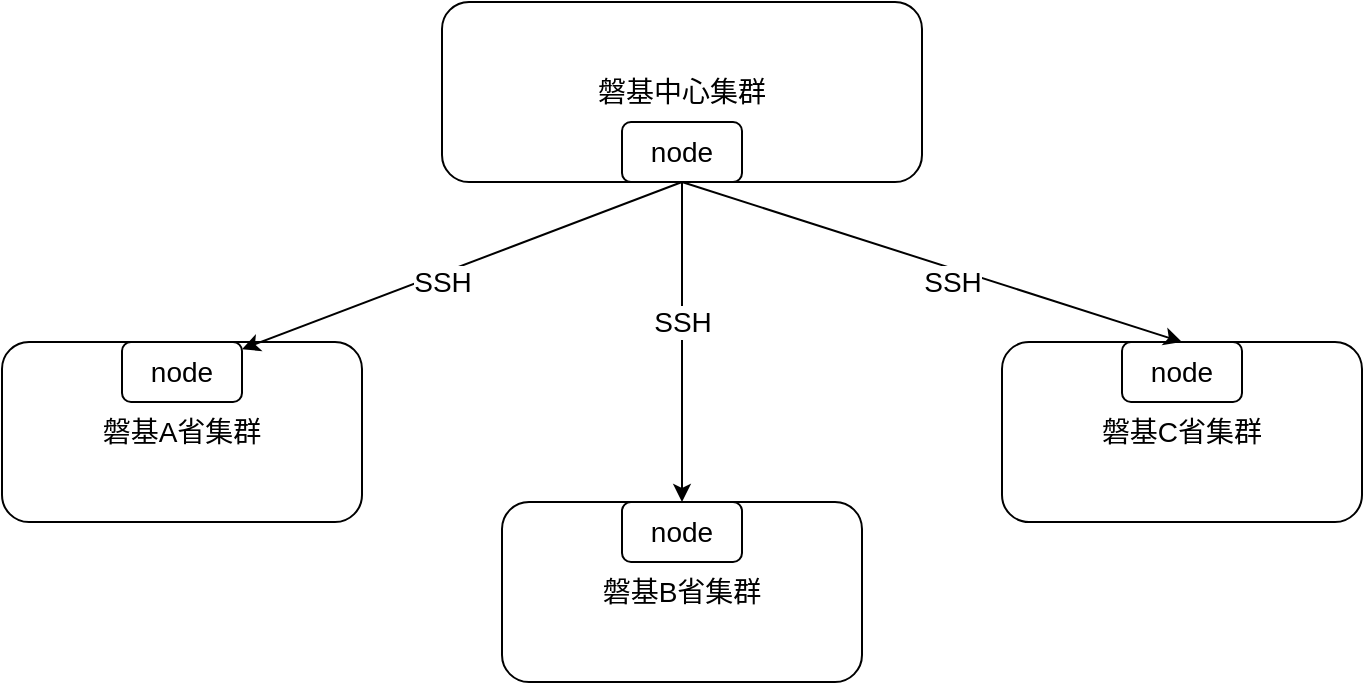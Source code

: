 <mxfile version="17.4.0" type="github" pages="4"><diagram id="fpG9a0Fd5jT_DbfkCWp9" name="Page-2"><mxGraphModel dx="903" dy="545" grid="1" gridSize="10" guides="1" tooltips="1" connect="1" arrows="1" fold="1" page="1" pageScale="1" pageWidth="827" pageHeight="1169" math="0" shadow="0"><root><mxCell id="0"/><mxCell id="1" parent="0"/><mxCell id="OCzzBBmQhsp9oeiTnfJS-1" value="磐基中心集群" style="rounded=1;whiteSpace=wrap;html=1;fontSize=14;" parent="1" vertex="1"><mxGeometry x="280" y="80" width="240" height="90" as="geometry"/></mxCell><mxCell id="OCzzBBmQhsp9oeiTnfJS-2" value="node" style="rounded=1;whiteSpace=wrap;html=1;fontSize=14;" parent="1" vertex="1"><mxGeometry x="370" y="140" width="60" height="30" as="geometry"/></mxCell><mxCell id="OCzzBBmQhsp9oeiTnfJS-3" value="磐基A省集群" style="rounded=1;whiteSpace=wrap;html=1;fontSize=14;" parent="1" vertex="1"><mxGeometry x="60" y="250" width="180" height="90" as="geometry"/></mxCell><mxCell id="OCzzBBmQhsp9oeiTnfJS-4" value="node" style="rounded=1;whiteSpace=wrap;html=1;fontSize=14;" parent="1" vertex="1"><mxGeometry x="120" y="250" width="60" height="30" as="geometry"/></mxCell><mxCell id="OCzzBBmQhsp9oeiTnfJS-5" value="磐基B省集群" style="rounded=1;whiteSpace=wrap;html=1;fontSize=14;" parent="1" vertex="1"><mxGeometry x="310" y="330" width="180" height="90" as="geometry"/></mxCell><mxCell id="OCzzBBmQhsp9oeiTnfJS-6" value="磐基C省集群" style="rounded=1;whiteSpace=wrap;html=1;fontSize=14;" parent="1" vertex="1"><mxGeometry x="560" y="250" width="180" height="90" as="geometry"/></mxCell><mxCell id="OCzzBBmQhsp9oeiTnfJS-8" value="node" style="rounded=1;whiteSpace=wrap;html=1;fontSize=14;" parent="1" vertex="1"><mxGeometry x="370" y="330" width="60" height="30" as="geometry"/></mxCell><mxCell id="OCzzBBmQhsp9oeiTnfJS-9" value="node" style="rounded=1;whiteSpace=wrap;html=1;fontSize=14;" parent="1" vertex="1"><mxGeometry x="620" y="250" width="60" height="30" as="geometry"/></mxCell><mxCell id="OCzzBBmQhsp9oeiTnfJS-10" value="" style="endArrow=classic;html=1;rounded=0;fontSize=14;exitX=0.5;exitY=1;exitDx=0;exitDy=0;entryX=0.5;entryY=0;entryDx=0;entryDy=0;" parent="1" source="OCzzBBmQhsp9oeiTnfJS-2" target="OCzzBBmQhsp9oeiTnfJS-8" edge="1"><mxGeometry width="50" height="50" relative="1" as="geometry"><mxPoint x="390" y="310" as="sourcePoint"/><mxPoint x="440" y="260" as="targetPoint"/></mxGeometry></mxCell><mxCell id="OCzzBBmQhsp9oeiTnfJS-11" value="SSH" style="edgeLabel;html=1;align=center;verticalAlign=middle;resizable=0;points=[];fontSize=14;" parent="OCzzBBmQhsp9oeiTnfJS-10" vertex="1" connectable="0"><mxGeometry x="-0.25" y="-1" relative="1" as="geometry"><mxPoint x="1" y="10" as="offset"/></mxGeometry></mxCell><mxCell id="OCzzBBmQhsp9oeiTnfJS-12" value="" style="endArrow=classic;html=1;rounded=0;fontSize=14;exitX=0.5;exitY=1;exitDx=0;exitDy=0;" parent="1" source="OCzzBBmQhsp9oeiTnfJS-2" target="OCzzBBmQhsp9oeiTnfJS-4" edge="1"><mxGeometry width="50" height="50" relative="1" as="geometry"><mxPoint x="180" y="200" as="sourcePoint"/><mxPoint x="230" y="150" as="targetPoint"/></mxGeometry></mxCell><mxCell id="OCzzBBmQhsp9oeiTnfJS-13" value="SSH" style="edgeLabel;html=1;align=center;verticalAlign=middle;resizable=0;points=[];fontSize=14;" parent="OCzzBBmQhsp9oeiTnfJS-12" vertex="1" connectable="0"><mxGeometry x="0.323" y="1" relative="1" as="geometry"><mxPoint x="25" y="-6" as="offset"/></mxGeometry></mxCell><mxCell id="OCzzBBmQhsp9oeiTnfJS-14" value="" style="endArrow=classic;html=1;rounded=0;fontSize=14;exitX=0.5;exitY=1;exitDx=0;exitDy=0;entryX=0.5;entryY=0;entryDx=0;entryDy=0;" parent="1" source="OCzzBBmQhsp9oeiTnfJS-2" target="OCzzBBmQhsp9oeiTnfJS-9" edge="1"><mxGeometry width="50" height="50" relative="1" as="geometry"><mxPoint x="390" y="310" as="sourcePoint"/><mxPoint x="440" y="260" as="targetPoint"/></mxGeometry></mxCell><mxCell id="OCzzBBmQhsp9oeiTnfJS-15" value="SSH" style="edgeLabel;html=1;align=center;verticalAlign=middle;resizable=0;points=[];fontSize=14;" parent="OCzzBBmQhsp9oeiTnfJS-14" vertex="1" connectable="0"><mxGeometry x="0.077" relative="1" as="geometry"><mxPoint y="7" as="offset"/></mxGeometry></mxCell></root></mxGraphModel></diagram><diagram id="AvX6oeR8gS3RE65MOCOJ" name="Page-1"><mxGraphModel dx="903" dy="489" grid="1" gridSize="10" guides="1" tooltips="1" connect="1" arrows="1" fold="1" page="1" pageScale="1" pageWidth="827" pageHeight="1169" math="0" shadow="0"><root><mxCell id="0"/><mxCell id="1" parent="0"/><mxCell id="yPzmGDKSbPOlciQ_axit-1" value="&lt;font style=&quot;font-size: 18px&quot;&gt;磐舟GitOps(argocd)&lt;/font&gt;" style="rounded=1;whiteSpace=wrap;html=1;" vertex="1" parent="1"><mxGeometry x="270" y="80" width="210" height="90" as="geometry"/></mxCell><mxCell id="yPzmGDKSbPOlciQ_axit-2" value="&lt;font style=&quot;font-size: 14px&quot;&gt;cloudcore&lt;/font&gt;" style="rounded=1;whiteSpace=wrap;html=1;fontSize=18;" vertex="1" parent="1"><mxGeometry x="335" y="140" width="80" height="30" as="geometry"/></mxCell><mxCell id="yPzmGDKSbPOlciQ_axit-3" value="" style="rounded=1;whiteSpace=wrap;html=1;fontSize=14;" vertex="1" parent="1"><mxGeometry x="175" y="200" width="400" height="260" as="geometry"/></mxCell><mxCell id="yPzmGDKSbPOlciQ_axit-4" value="" style="endArrow=classic;html=1;rounded=0;fontSize=14;exitX=0.5;exitY=1;exitDx=0;exitDy=0;entryX=0.5;entryY=0;entryDx=0;entryDy=0;" edge="1" parent="1" source="yPzmGDKSbPOlciQ_axit-2" target="yPzmGDKSbPOlciQ_axit-6"><mxGeometry width="50" height="50" relative="1" as="geometry"><mxPoint x="390" y="300" as="sourcePoint"/><mxPoint x="440" y="250" as="targetPoint"/></mxGeometry></mxCell><mxCell id="yPzmGDKSbPOlciQ_axit-6" value="&lt;font style=&quot;font-size: 14px&quot;&gt;edgecore&lt;/font&gt;" style="rounded=1;whiteSpace=wrap;html=1;fontSize=18;" vertex="1" parent="1"><mxGeometry x="334" y="220" width="80" height="30" as="geometry"/></mxCell><mxCell id="yPzmGDKSbPOlciQ_axit-7" value="argocd/eggo" style="ellipse;whiteSpace=wrap;html=1;fontSize=14;" vertex="1" parent="1"><mxGeometry x="314" y="280" width="120" height="50" as="geometry"/></mxCell><mxCell id="yPzmGDKSbPOlciQ_axit-8" value="" style="endArrow=classic;html=1;rounded=0;fontSize=14;exitX=0.5;exitY=1;exitDx=0;exitDy=0;entryX=0.5;entryY=0;entryDx=0;entryDy=0;" edge="1" parent="1" source="yPzmGDKSbPOlciQ_axit-6" target="yPzmGDKSbPOlciQ_axit-7"><mxGeometry width="50" height="50" relative="1" as="geometry"><mxPoint x="150" y="180" as="sourcePoint"/><mxPoint x="200" y="130" as="targetPoint"/></mxGeometry></mxCell><mxCell id="yPzmGDKSbPOlciQ_axit-9" value="磐基cluster" style="ellipse;whiteSpace=wrap;html=1;aspect=fixed;fontSize=14;" vertex="1" parent="1"><mxGeometry x="220" y="350" width="80" height="80" as="geometry"/></mxCell><mxCell id="yPzmGDKSbPOlciQ_axit-12" value="磐基cluster" style="ellipse;whiteSpace=wrap;html=1;aspect=fixed;fontSize=14;" vertex="1" parent="1"><mxGeometry x="334" y="350" width="80" height="80" as="geometry"/></mxCell><mxCell id="yPzmGDKSbPOlciQ_axit-13" value="磐基cluster" style="ellipse;whiteSpace=wrap;html=1;aspect=fixed;fontSize=14;" vertex="1" parent="1"><mxGeometry x="440" y="350" width="80" height="80" as="geometry"/></mxCell><mxCell id="yPzmGDKSbPOlciQ_axit-14" value="" style="endArrow=classic;html=1;rounded=0;fontSize=14;exitX=0;exitY=0.5;exitDx=0;exitDy=0;entryX=0.5;entryY=0;entryDx=0;entryDy=0;" edge="1" parent="1" source="yPzmGDKSbPOlciQ_axit-7" target="yPzmGDKSbPOlciQ_axit-9"><mxGeometry width="50" height="50" relative="1" as="geometry"><mxPoint x="140" y="190" as="sourcePoint"/><mxPoint x="190" y="140" as="targetPoint"/></mxGeometry></mxCell><mxCell id="yPzmGDKSbPOlciQ_axit-15" value="" style="endArrow=classic;html=1;rounded=0;fontSize=14;exitX=0.5;exitY=1;exitDx=0;exitDy=0;entryX=0.5;entryY=0;entryDx=0;entryDy=0;" edge="1" parent="1" source="yPzmGDKSbPOlciQ_axit-7" target="yPzmGDKSbPOlciQ_axit-12"><mxGeometry width="50" height="50" relative="1" as="geometry"><mxPoint x="180" y="170" as="sourcePoint"/><mxPoint x="230" y="120" as="targetPoint"/></mxGeometry></mxCell><mxCell id="yPzmGDKSbPOlciQ_axit-16" value="" style="endArrow=classic;html=1;rounded=0;fontSize=14;exitX=1;exitY=0.5;exitDx=0;exitDy=0;entryX=0.5;entryY=0;entryDx=0;entryDy=0;" edge="1" parent="1" source="yPzmGDKSbPOlciQ_axit-7" target="yPzmGDKSbPOlciQ_axit-13"><mxGeometry width="50" height="50" relative="1" as="geometry"><mxPoint x="160" y="200" as="sourcePoint"/><mxPoint x="210" y="150" as="targetPoint"/></mxGeometry></mxCell></root></mxGraphModel></diagram><diagram id="UOuCt2sbaoXMmnUaX23N" name="Page-3"><mxGraphModel dx="903" dy="545" grid="1" gridSize="10" guides="1" tooltips="1" connect="1" arrows="1" fold="1" page="1" pageScale="1" pageWidth="827" pageHeight="1169" math="0" shadow="0"><root><mxCell id="0"/><mxCell id="1" parent="0"/><mxCell id="Y8AOcOezWTmawJWNGA7F-1" value="apisix" style="rounded=1;whiteSpace=wrap;html=1;fontSize=14;" vertex="1" parent="1"><mxGeometry x="310" y="120" width="120" height="60" as="geometry"/></mxCell><mxCell id="Y8AOcOezWTmawJWNGA7F-2" value="portal" style="rounded=1;whiteSpace=wrap;html=1;fontSize=14;" vertex="1" parent="1"><mxGeometry x="120" y="290" width="120" height="60" as="geometry"/></mxCell><mxCell id="Y8AOcOezWTmawJWNGA7F-3" value="elastic-compute" style="rounded=1;whiteSpace=wrap;html=1;fontSize=14;" vertex="1" parent="1"><mxGeometry x="320" y="290" width="120" height="60" as="geometry"/></mxCell><mxCell id="Y8AOcOezWTmawJWNGA7F-4" value="micro-service" style="rounded=1;whiteSpace=wrap;html=1;fontSize=14;" vertex="1" parent="1"><mxGeometry x="520" y="290" width="120" height="60" as="geometry"/></mxCell><mxCell id="Y8AOcOezWTmawJWNGA7F-7" value="" style="endArrow=classic;startArrow=classic;html=1;rounded=0;fontSize=14;entryX=0;entryY=1;entryDx=0;entryDy=0;exitX=0.5;exitY=0;exitDx=0;exitDy=0;" edge="1" parent="1" source="Y8AOcOezWTmawJWNGA7F-2" target="Y8AOcOezWTmawJWNGA7F-1"><mxGeometry width="50" height="50" relative="1" as="geometry"><mxPoint x="240" y="260" as="sourcePoint"/><mxPoint x="290" y="210" as="targetPoint"/></mxGeometry></mxCell><mxCell id="Y8AOcOezWTmawJWNGA7F-11" value="" style="endArrow=classic;html=1;rounded=0;fontSize=14;exitX=0.5;exitY=0;exitDx=0;exitDy=0;entryX=1;entryY=1;entryDx=0;entryDy=0;entryPerimeter=0;" edge="1" parent="1" source="Y8AOcOezWTmawJWNGA7F-4" target="Y8AOcOezWTmawJWNGA7F-1"><mxGeometry width="50" height="50" relative="1" as="geometry"><mxPoint x="570" y="270" as="sourcePoint"/><mxPoint x="420" y="170" as="targetPoint"/><Array as="points"><mxPoint x="500" y="230"/></Array></mxGeometry></mxCell><mxCell id="Y8AOcOezWTmawJWNGA7F-12" value="apikey:123456" style="edgeLabel;html=1;align=center;verticalAlign=middle;resizable=0;points=[];fontSize=14;" vertex="1" connectable="0" parent="Y8AOcOezWTmawJWNGA7F-11"><mxGeometry x="-0.069" relative="1" as="geometry"><mxPoint as="offset"/></mxGeometry></mxCell><mxCell id="Y8AOcOezWTmawJWNGA7F-13" value="" style="endArrow=classic;html=1;rounded=0;fontSize=14;exitX=0.5;exitY=1;exitDx=0;exitDy=0;entryX=0.5;entryY=0;entryDx=0;entryDy=0;" edge="1" parent="1" source="Y8AOcOezWTmawJWNGA7F-1" target="Y8AOcOezWTmawJWNGA7F-3"><mxGeometry width="50" height="50" relative="1" as="geometry"><mxPoint x="360" y="280" as="sourcePoint"/><mxPoint x="410" y="230" as="targetPoint"/></mxGeometry></mxCell><mxCell id="Y8AOcOezWTmawJWNGA7F-14" value="X-App-Id:micro-svc" style="edgeLabel;html=1;align=center;verticalAlign=middle;resizable=0;points=[];fontSize=14;" vertex="1" connectable="0" parent="Y8AOcOezWTmawJWNGA7F-13"><mxGeometry x="-0.291" relative="1" as="geometry"><mxPoint as="offset"/></mxGeometry></mxCell></root></mxGraphModel></diagram><diagram id="Lw7WnMY3rQLDCqWr0NOD" name="Page-4"><mxGraphModel dx="903" dy="545" grid="1" gridSize="10" guides="1" tooltips="1" connect="1" arrows="1" fold="1" page="1" pageScale="1" pageWidth="827" pageHeight="1169" math="0" shadow="0"><root><mxCell id="0"/><mxCell id="1" parent="0"/><mxCell id="t2r4XQ5QZD9l0hL6U5-m-1" value="apisix" style="rounded=1;whiteSpace=wrap;html=1;fontSize=14;" vertex="1" parent="1"><mxGeometry x="340" y="140" width="120" height="60" as="geometry"/></mxCell><mxCell id="t2r4XQ5QZD9l0hL6U5-m-2" value="apisix-dashboard" style="rounded=1;whiteSpace=wrap;html=1;fontSize=14;" vertex="1" parent="1"><mxGeometry x="260" y="230" width="120" height="60" as="geometry"/></mxCell><mxCell id="t2r4XQ5QZD9l0hL6U5-m-3" value="apisix-etcd" style="rounded=1;whiteSpace=wrap;html=1;fontSize=14;" vertex="1" parent="1"><mxGeometry x="340" y="340" width="120" height="60" as="geometry"/></mxCell><mxCell id="t2r4XQ5QZD9l0hL6U5-m-4" value="pvc" style="ellipse;whiteSpace=wrap;html=1;fontSize=14;" vertex="1" parent="1"><mxGeometry x="600" y="240" width="120" height="80" as="geometry"/></mxCell><mxCell id="t2r4XQ5QZD9l0hL6U5-m-5" value="" style="endArrow=classic;html=1;rounded=0;fontSize=14;entryX=1;entryY=0.5;entryDx=0;entryDy=0;exitX=0;exitY=0;exitDx=0;exitDy=0;" edge="1" parent="1" source="t2r4XQ5QZD9l0hL6U5-m-4" target="t2r4XQ5QZD9l0hL6U5-m-1"><mxGeometry width="50" height="50" relative="1" as="geometry"><mxPoint x="510" y="240" as="sourcePoint"/><mxPoint x="560" y="190" as="targetPoint"/></mxGeometry></mxCell><mxCell id="t2r4XQ5QZD9l0hL6U5-m-6" value="" style="endArrow=classic;html=1;rounded=0;fontSize=14;exitX=0;exitY=1;exitDx=0;exitDy=0;entryX=1;entryY=0.5;entryDx=0;entryDy=0;" edge="1" parent="1" source="t2r4XQ5QZD9l0hL6U5-m-4" target="t2r4XQ5QZD9l0hL6U5-m-3"><mxGeometry width="50" height="50" relative="1" as="geometry"><mxPoint x="620" y="440" as="sourcePoint"/><mxPoint x="670" y="390" as="targetPoint"/></mxGeometry></mxCell><mxCell id="t2r4XQ5QZD9l0hL6U5-m-8" value="" style="endArrow=classic;startArrow=classic;html=1;rounded=0;fontSize=14;entryX=0.75;entryY=1;entryDx=0;entryDy=0;exitX=0.75;exitY=0;exitDx=0;exitDy=0;" edge="1" parent="1" source="t2r4XQ5QZD9l0hL6U5-m-3" target="t2r4XQ5QZD9l0hL6U5-m-1"><mxGeometry width="50" height="50" relative="1" as="geometry"><mxPoint x="400" y="290" as="sourcePoint"/><mxPoint x="450" y="240" as="targetPoint"/></mxGeometry></mxCell><mxCell id="t2r4XQ5QZD9l0hL6U5-m-9" value="" style="shape=flexArrow;endArrow=classic;html=1;rounded=0;fontSize=14;" edge="1" parent="1"><mxGeometry width="50" height="50" relative="1" as="geometry"><mxPoint x="250" y="260" as="sourcePoint"/><mxPoint x="140" y="260" as="targetPoint"/></mxGeometry></mxCell><mxCell id="t2r4XQ5QZD9l0hL6U5-m-10" value="" style="shape=flexArrow;endArrow=classic;html=1;rounded=0;fontSize=14;exitX=0;exitY=0.5;exitDx=0;exitDy=0;" edge="1" parent="1" source="t2r4XQ5QZD9l0hL6U5-m-1"><mxGeometry width="50" height="50" relative="1" as="geometry"><mxPoint x="140" y="160" as="sourcePoint"/><mxPoint x="160" y="170" as="targetPoint"/></mxGeometry></mxCell><mxCell id="t2r4XQ5QZD9l0hL6U5-m-11" value="域名1" style="whiteSpace=wrap;html=1;fontSize=14;" vertex="1" parent="1"><mxGeometry x="30" y="140" width="120" height="60" as="geometry"/></mxCell><mxCell id="t2r4XQ5QZD9l0hL6U5-m-12" value="域名2" style="whiteSpace=wrap;html=1;fontSize=14;" vertex="1" parent="1"><mxGeometry x="10" y="230" width="120" height="60" as="geometry"/></mxCell></root></mxGraphModel></diagram></mxfile>